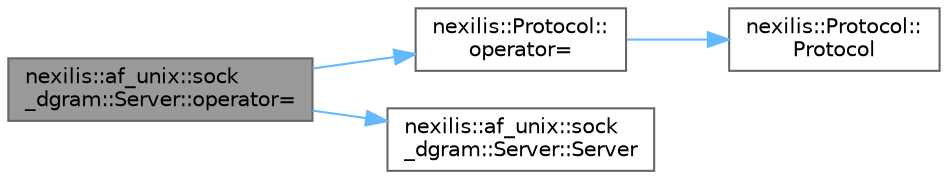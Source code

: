 digraph "nexilis::af_unix::sock_dgram::Server::operator="
{
 // LATEX_PDF_SIZE
  bgcolor="transparent";
  edge [fontname=Helvetica,fontsize=10,labelfontname=Helvetica,labelfontsize=10];
  node [fontname=Helvetica,fontsize=10,shape=box,height=0.2,width=0.4];
  rankdir="LR";
  Node1 [id="Node000001",label="nexilis::af_unix::sock\l_dgram::Server::operator=",height=0.2,width=0.4,color="gray40", fillcolor="grey60", style="filled", fontcolor="black",tooltip="Move assignment operator."];
  Node1 -> Node2 [id="edge1_Node000001_Node000002",color="steelblue1",style="solid",tooltip=" "];
  Node2 [id="Node000002",label="nexilis::Protocol::\loperator=",height=0.2,width=0.4,color="grey40", fillcolor="white", style="filled",URL="$da/d49/classnexilis_1_1Protocol.html#aeeddc79aba8533fc0e7cdcf9b9ec2391",tooltip="Move assignment operator."];
  Node2 -> Node3 [id="edge2_Node000002_Node000003",color="steelblue1",style="solid",tooltip=" "];
  Node3 [id="Node000003",label="nexilis::Protocol::\lProtocol",height=0.2,width=0.4,color="grey40", fillcolor="white", style="filled",URL="$da/d49/classnexilis_1_1Protocol.html#a2f5e825a448aac34ba7b092003d412c7",tooltip="Default constructor."];
  Node1 -> Node4 [id="edge3_Node000001_Node000004",color="steelblue1",style="solid",tooltip=" "];
  Node4 [id="Node000004",label="nexilis::af_unix::sock\l_dgram::Server::Server",height=0.2,width=0.4,color="grey40", fillcolor="white", style="filled",URL="$de/d53/classnexilis_1_1af__unix_1_1sock__dgram_1_1Server.html#a85644bace0df5ee91d494e8619fa7d36",tooltip="Constructor."];
}

